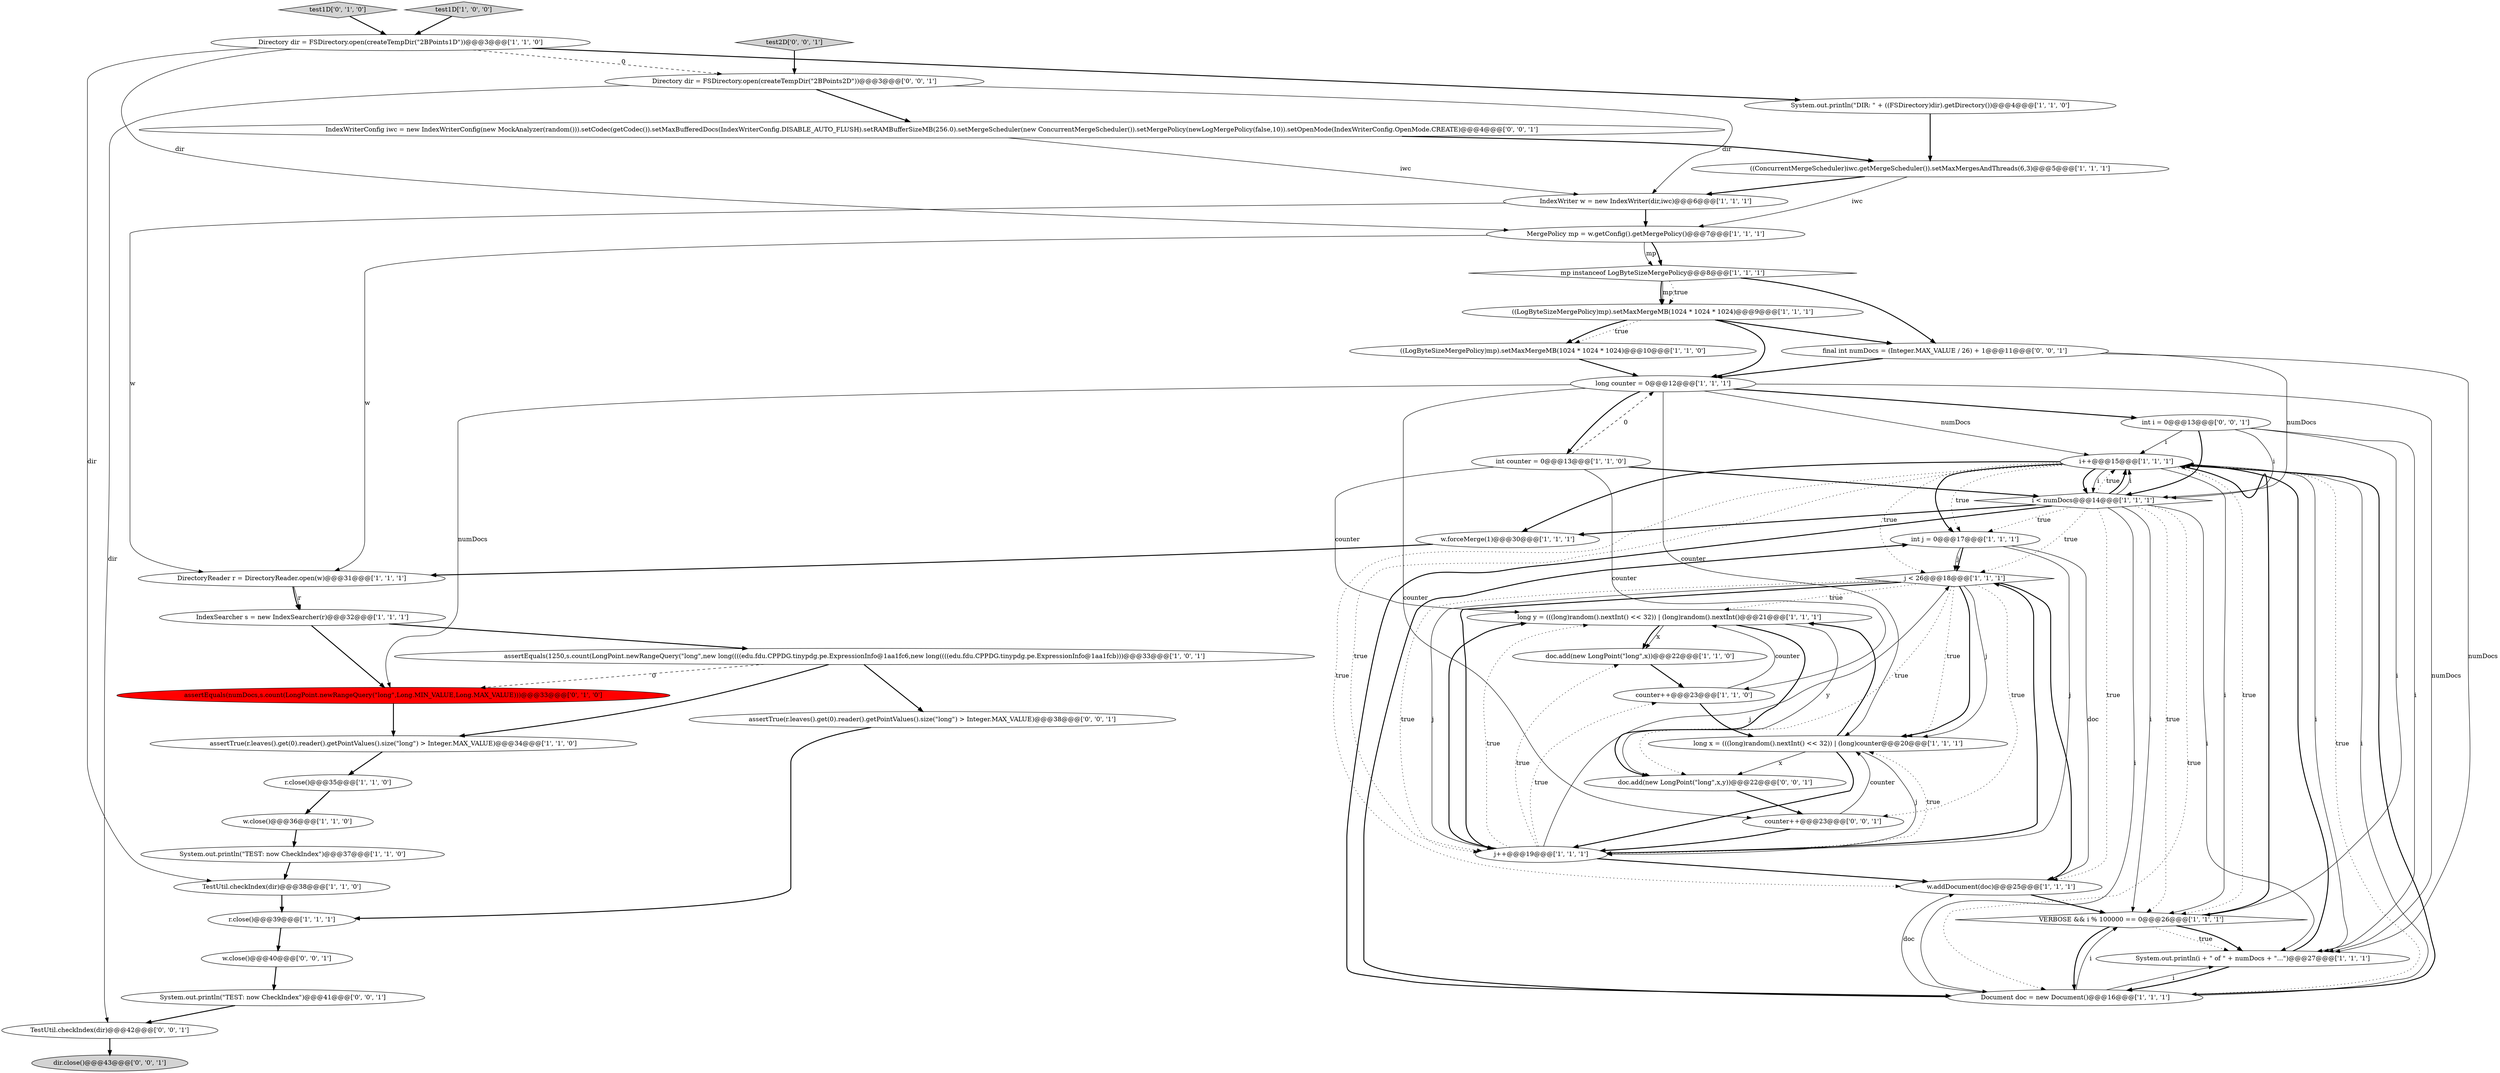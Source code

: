 digraph {
26 [style = filled, label = "long counter = 0@@@12@@@['1', '1', '1']", fillcolor = white, shape = ellipse image = "AAA0AAABBB1BBB"];
1 [style = filled, label = "long y = (((long)random().nextInt() << 32)) | (long)random().nextInt()@@@21@@@['1', '1', '1']", fillcolor = white, shape = ellipse image = "AAA0AAABBB1BBB"];
32 [style = filled, label = "int j = 0@@@17@@@['1', '1', '1']", fillcolor = white, shape = ellipse image = "AAA0AAABBB1BBB"];
41 [style = filled, label = "dir.close()@@@43@@@['0', '0', '1']", fillcolor = lightgray, shape = ellipse image = "AAA0AAABBB3BBB"];
2 [style = filled, label = "DirectoryReader r = DirectoryReader.open(w)@@@31@@@['1', '1', '1']", fillcolor = white, shape = ellipse image = "AAA0AAABBB1BBB"];
23 [style = filled, label = "w.forceMerge(1)@@@30@@@['1', '1', '1']", fillcolor = white, shape = ellipse image = "AAA0AAABBB1BBB"];
4 [style = filled, label = "assertEquals(1250,s.count(LongPoint.newRangeQuery(\"long\",new long((((edu.fdu.CPPDG.tinypdg.pe.ExpressionInfo@1aa1fc6,new long((((edu.fdu.CPPDG.tinypdg.pe.ExpressionInfo@1aa1fcb)))@@@33@@@['1', '0', '1']", fillcolor = white, shape = ellipse image = "AAA0AAABBB1BBB"];
35 [style = filled, label = "test1D['0', '1', '0']", fillcolor = lightgray, shape = diamond image = "AAA0AAABBB2BBB"];
7 [style = filled, label = "i++@@@15@@@['1', '1', '1']", fillcolor = white, shape = ellipse image = "AAA0AAABBB1BBB"];
14 [style = filled, label = "test1D['1', '0', '0']", fillcolor = lightgray, shape = diamond image = "AAA0AAABBB1BBB"];
8 [style = filled, label = "mp instanceof LogByteSizeMergePolicy@@@8@@@['1', '1', '1']", fillcolor = white, shape = diamond image = "AAA0AAABBB1BBB"];
17 [style = filled, label = "r.close()@@@35@@@['1', '1', '0']", fillcolor = white, shape = ellipse image = "AAA0AAABBB1BBB"];
11 [style = filled, label = "int counter = 0@@@13@@@['1', '1', '0']", fillcolor = white, shape = ellipse image = "AAA0AAABBB1BBB"];
39 [style = filled, label = "System.out.println(\"TEST: now CheckIndex\")@@@41@@@['0', '0', '1']", fillcolor = white, shape = ellipse image = "AAA0AAABBB3BBB"];
5 [style = filled, label = "IndexSearcher s = new IndexSearcher(r)@@@32@@@['1', '1', '1']", fillcolor = white, shape = ellipse image = "AAA0AAABBB1BBB"];
19 [style = filled, label = "doc.add(new LongPoint(\"long\",x))@@@22@@@['1', '1', '0']", fillcolor = white, shape = ellipse image = "AAA0AAABBB1BBB"];
12 [style = filled, label = "w.close()@@@36@@@['1', '1', '0']", fillcolor = white, shape = ellipse image = "AAA0AAABBB1BBB"];
37 [style = filled, label = "Directory dir = FSDirectory.open(createTempDir(\"2BPoints2D\"))@@@3@@@['0', '0', '1']", fillcolor = white, shape = ellipse image = "AAA0AAABBB3BBB"];
10 [style = filled, label = "counter++@@@23@@@['1', '1', '0']", fillcolor = white, shape = ellipse image = "AAA0AAABBB1BBB"];
33 [style = filled, label = "w.addDocument(doc)@@@25@@@['1', '1', '1']", fillcolor = white, shape = ellipse image = "AAA0AAABBB1BBB"];
9 [style = filled, label = "r.close()@@@39@@@['1', '1', '1']", fillcolor = white, shape = ellipse image = "AAA0AAABBB1BBB"];
22 [style = filled, label = "i < numDocs@@@14@@@['1', '1', '1']", fillcolor = white, shape = diamond image = "AAA0AAABBB1BBB"];
43 [style = filled, label = "int i = 0@@@13@@@['0', '0', '1']", fillcolor = white, shape = ellipse image = "AAA0AAABBB3BBB"];
44 [style = filled, label = "assertTrue(r.leaves().get(0).reader().getPointValues().size(\"long\") > Integer.MAX_VALUE)@@@38@@@['0', '0', '1']", fillcolor = white, shape = ellipse image = "AAA0AAABBB3BBB"];
47 [style = filled, label = "TestUtil.checkIndex(dir)@@@42@@@['0', '0', '1']", fillcolor = white, shape = ellipse image = "AAA0AAABBB3BBB"];
27 [style = filled, label = "Directory dir = FSDirectory.open(createTempDir(\"2BPoints1D\"))@@@3@@@['1', '1', '0']", fillcolor = white, shape = ellipse image = "AAA0AAABBB1BBB"];
36 [style = filled, label = "doc.add(new LongPoint(\"long\",x,y))@@@22@@@['0', '0', '1']", fillcolor = white, shape = ellipse image = "AAA0AAABBB3BBB"];
29 [style = filled, label = "((LogByteSizeMergePolicy)mp).setMaxMergeMB(1024 * 1024 * 1024)@@@9@@@['1', '1', '1']", fillcolor = white, shape = ellipse image = "AAA0AAABBB1BBB"];
0 [style = filled, label = "assertTrue(r.leaves().get(0).reader().getPointValues().size(\"long\") > Integer.MAX_VALUE)@@@34@@@['1', '1', '0']", fillcolor = white, shape = ellipse image = "AAA0AAABBB1BBB"];
3 [style = filled, label = "MergePolicy mp = w.getConfig().getMergePolicy()@@@7@@@['1', '1', '1']", fillcolor = white, shape = ellipse image = "AAA0AAABBB1BBB"];
40 [style = filled, label = "w.close()@@@40@@@['0', '0', '1']", fillcolor = white, shape = ellipse image = "AAA0AAABBB3BBB"];
30 [style = filled, label = "((ConcurrentMergeScheduler)iwc.getMergeScheduler()).setMaxMergesAndThreads(6,3)@@@5@@@['1', '1', '1']", fillcolor = white, shape = ellipse image = "AAA0AAABBB1BBB"];
6 [style = filled, label = "Document doc = new Document()@@@16@@@['1', '1', '1']", fillcolor = white, shape = ellipse image = "AAA0AAABBB1BBB"];
16 [style = filled, label = "((LogByteSizeMergePolicy)mp).setMaxMergeMB(1024 * 1024 * 1024)@@@10@@@['1', '1', '0']", fillcolor = white, shape = ellipse image = "AAA0AAABBB1BBB"];
45 [style = filled, label = "IndexWriterConfig iwc = new IndexWriterConfig(new MockAnalyzer(random())).setCodec(getCodec()).setMaxBufferedDocs(IndexWriterConfig.DISABLE_AUTO_FLUSH).setRAMBufferSizeMB(256.0).setMergeScheduler(new ConcurrentMergeScheduler()).setMergePolicy(newLogMergePolicy(false,10)).setOpenMode(IndexWriterConfig.OpenMode.CREATE)@@@4@@@['0', '0', '1']", fillcolor = white, shape = ellipse image = "AAA0AAABBB3BBB"];
21 [style = filled, label = "IndexWriter w = new IndexWriter(dir,iwc)@@@6@@@['1', '1', '1']", fillcolor = white, shape = ellipse image = "AAA0AAABBB1BBB"];
25 [style = filled, label = "TestUtil.checkIndex(dir)@@@38@@@['1', '1', '0']", fillcolor = white, shape = ellipse image = "AAA0AAABBB1BBB"];
34 [style = filled, label = "assertEquals(numDocs,s.count(LongPoint.newRangeQuery(\"long\",Long.MIN_VALUE,Long.MAX_VALUE)))@@@33@@@['0', '1', '0']", fillcolor = red, shape = ellipse image = "AAA1AAABBB2BBB"];
20 [style = filled, label = "j < 26@@@18@@@['1', '1', '1']", fillcolor = white, shape = diamond image = "AAA0AAABBB1BBB"];
46 [style = filled, label = "counter++@@@23@@@['0', '0', '1']", fillcolor = white, shape = ellipse image = "AAA0AAABBB3BBB"];
28 [style = filled, label = "System.out.println(\"TEST: now CheckIndex\")@@@37@@@['1', '1', '0']", fillcolor = white, shape = ellipse image = "AAA0AAABBB1BBB"];
18 [style = filled, label = "long x = (((long)random().nextInt() << 32)) | (long)counter@@@20@@@['1', '1', '1']", fillcolor = white, shape = ellipse image = "AAA0AAABBB1BBB"];
15 [style = filled, label = "System.out.println(i + \" of \" + numDocs + \"...\")@@@27@@@['1', '1', '1']", fillcolor = white, shape = ellipse image = "AAA0AAABBB1BBB"];
24 [style = filled, label = "System.out.println(\"DIR: \" + ((FSDirectory)dir).getDirectory())@@@4@@@['1', '1', '0']", fillcolor = white, shape = ellipse image = "AAA0AAABBB1BBB"];
13 [style = filled, label = "VERBOSE && i % 100000 == 0@@@26@@@['1', '1', '1']", fillcolor = white, shape = diamond image = "AAA0AAABBB1BBB"];
38 [style = filled, label = "test2D['0', '0', '1']", fillcolor = lightgray, shape = diamond image = "AAA0AAABBB3BBB"];
42 [style = filled, label = "final int numDocs = (Integer.MAX_VALUE / 26) + 1@@@11@@@['0', '0', '1']", fillcolor = white, shape = ellipse image = "AAA0AAABBB3BBB"];
31 [style = filled, label = "j++@@@19@@@['1', '1', '1']", fillcolor = white, shape = ellipse image = "AAA0AAABBB1BBB"];
7->32 [style = bold, label=""];
18->36 [style = solid, label="x"];
7->33 [style = dotted, label="true"];
26->18 [style = solid, label="counter"];
46->31 [style = bold, label=""];
20->36 [style = dotted, label="true"];
31->1 [style = bold, label=""];
7->15 [style = solid, label="i"];
45->30 [style = bold, label=""];
6->13 [style = solid, label="i"];
45->21 [style = solid, label="iwc"];
4->44 [style = bold, label=""];
26->11 [style = bold, label=""];
24->30 [style = bold, label=""];
5->34 [style = bold, label=""];
7->13 [style = solid, label="i"];
30->3 [style = solid, label="iwc"];
31->20 [style = solid, label="j"];
20->31 [style = dotted, label="true"];
20->18 [style = dotted, label="true"];
28->25 [style = bold, label=""];
22->15 [style = solid, label="i"];
43->13 [style = solid, label="i"];
6->33 [style = solid, label="doc"];
13->15 [style = dotted, label="true"];
39->47 [style = bold, label=""];
31->20 [style = bold, label=""];
27->3 [style = solid, label="dir"];
10->1 [style = solid, label="counter"];
32->20 [style = bold, label=""];
29->16 [style = dotted, label="true"];
37->21 [style = solid, label="dir"];
21->3 [style = bold, label=""];
31->19 [style = dotted, label="true"];
9->40 [style = bold, label=""];
6->32 [style = bold, label=""];
20->31 [style = solid, label="j"];
18->31 [style = bold, label=""];
7->6 [style = dotted, label="true"];
26->34 [style = solid, label="numDocs"];
12->28 [style = bold, label=""];
0->17 [style = bold, label=""];
7->13 [style = dotted, label="true"];
22->7 [style = dotted, label="true"];
16->26 [style = bold, label=""];
22->33 [style = dotted, label="true"];
26->43 [style = bold, label=""];
20->31 [style = bold, label=""];
6->7 [style = solid, label="i"];
31->10 [style = dotted, label="true"];
33->13 [style = bold, label=""];
22->23 [style = bold, label=""];
22->7 [style = bold, label=""];
34->0 [style = bold, label=""];
3->2 [style = solid, label="w"];
32->31 [style = solid, label="j"];
1->19 [style = solid, label="x"];
4->0 [style = bold, label=""];
29->26 [style = bold, label=""];
20->18 [style = bold, label=""];
21->2 [style = solid, label="w"];
36->46 [style = bold, label=""];
43->22 [style = solid, label="i"];
22->20 [style = dotted, label="true"];
18->1 [style = bold, label=""];
38->37 [style = bold, label=""];
31->33 [style = bold, label=""];
8->29 [style = solid, label="mp"];
7->23 [style = bold, label=""];
43->22 [style = bold, label=""];
22->13 [style = dotted, label="true"];
4->34 [style = dashed, label="0"];
47->41 [style = bold, label=""];
37->45 [style = bold, label=""];
8->29 [style = dotted, label="true"];
6->15 [style = solid, label="i"];
13->15 [style = bold, label=""];
6->7 [style = bold, label=""];
1->19 [style = bold, label=""];
22->32 [style = dotted, label="true"];
29->16 [style = bold, label=""];
7->32 [style = dotted, label="true"];
43->15 [style = solid, label="i"];
22->6 [style = bold, label=""];
10->18 [style = bold, label=""];
18->31 [style = solid, label="j"];
3->8 [style = solid, label="mp"];
22->6 [style = solid, label="i"];
25->9 [style = bold, label=""];
11->26 [style = dashed, label="0"];
7->31 [style = dotted, label="true"];
2->5 [style = solid, label="r"];
19->10 [style = bold, label=""];
1->36 [style = solid, label="y"];
31->18 [style = dotted, label="true"];
27->37 [style = dashed, label="0"];
7->22 [style = bold, label=""];
30->21 [style = bold, label=""];
17->12 [style = bold, label=""];
20->46 [style = dotted, label="true"];
40->39 [style = bold, label=""];
20->1 [style = dotted, label="true"];
31->1 [style = dotted, label="true"];
26->46 [style = solid, label="counter"];
3->8 [style = bold, label=""];
29->42 [style = bold, label=""];
42->22 [style = solid, label="numDocs"];
5->4 [style = bold, label=""];
20->18 [style = solid, label="j"];
11->22 [style = bold, label=""];
27->24 [style = bold, label=""];
32->33 [style = solid, label="doc"];
23->2 [style = bold, label=""];
14->27 [style = bold, label=""];
13->6 [style = bold, label=""];
44->9 [style = bold, label=""];
2->5 [style = bold, label=""];
27->25 [style = solid, label="dir"];
42->26 [style = bold, label=""];
35->27 [style = bold, label=""];
11->10 [style = solid, label="counter"];
15->7 [style = bold, label=""];
7->22 [style = solid, label="i"];
22->13 [style = solid, label="i"];
15->6 [style = bold, label=""];
1->36 [style = bold, label=""];
22->6 [style = dotted, label="true"];
20->33 [style = bold, label=""];
7->20 [style = dotted, label="true"];
32->20 [style = solid, label="j"];
8->42 [style = bold, label=""];
42->15 [style = solid, label="numDocs"];
37->47 [style = solid, label="dir"];
13->7 [style = bold, label=""];
43->7 [style = solid, label="i"];
11->1 [style = solid, label="counter"];
26->15 [style = solid, label="numDocs"];
22->7 [style = solid, label="i"];
8->29 [style = bold, label=""];
46->18 [style = solid, label="counter"];
26->7 [style = solid, label="numDocs"];
}
